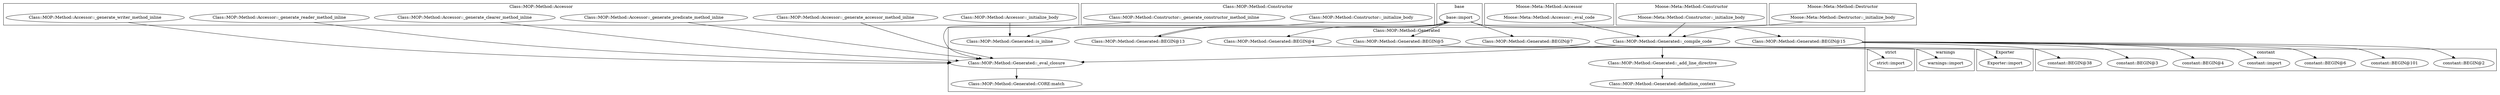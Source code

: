 digraph {
graph [overlap=false]
subgraph cluster_warnings {
	label="warnings";
	"warnings::import";
}
subgraph cluster_Moose_Meta_Method_Constructor {
	label="Moose::Meta::Method::Constructor";
	"Moose::Meta::Method::Constructor::_initialize_body";
}
subgraph cluster_Moose_Meta_Method_Destructor {
	label="Moose::Meta::Method::Destructor";
	"Moose::Meta::Method::Destructor::_initialize_body";
}
subgraph cluster_Class_MOP_Method_Accessor {
	label="Class::MOP::Method::Accessor";
	"Class::MOP::Method::Accessor::_generate_accessor_method_inline";
	"Class::MOP::Method::Accessor::_generate_writer_method_inline";
	"Class::MOP::Method::Accessor::_generate_reader_method_inline";
	"Class::MOP::Method::Accessor::_generate_clearer_method_inline";
	"Class::MOP::Method::Accessor::_initialize_body";
	"Class::MOP::Method::Accessor::_generate_predicate_method_inline";
}
subgraph cluster_base {
	label="base";
	"base::import";
}
subgraph cluster_Class_MOP_Method_Generated {
	label="Class::MOP::Method::Generated";
	"Class::MOP::Method::Generated::_eval_closure";
	"Class::MOP::Method::Generated::CORE:match";
	"Class::MOP::Method::Generated::BEGIN@5";
	"Class::MOP::Method::Generated::definition_context";
	"Class::MOP::Method::Generated::BEGIN@7";
	"Class::MOP::Method::Generated::BEGIN@15";
	"Class::MOP::Method::Generated::_compile_code";
	"Class::MOP::Method::Generated::BEGIN@13";
	"Class::MOP::Method::Generated::_add_line_directive";
	"Class::MOP::Method::Generated::is_inline";
	"Class::MOP::Method::Generated::BEGIN@4";
}
subgraph cluster_strict {
	label="strict";
	"strict::import";
}
subgraph cluster_Class_MOP_Method_Constructor {
	label="Class::MOP::Method::Constructor";
	"Class::MOP::Method::Constructor::_generate_constructor_method_inline";
	"Class::MOP::Method::Constructor::_initialize_body";
}
subgraph cluster_constant {
	label="constant";
	"constant::import";
	"constant::BEGIN@4";
	"constant::BEGIN@3";
	"constant::BEGIN@38";
	"constant::BEGIN@2";
	"constant::BEGIN@101";
	"constant::BEGIN@6";
}
subgraph cluster_Exporter {
	label="Exporter";
	"Exporter::import";
}
subgraph cluster_Moose_Meta_Method_Accessor {
	label="Moose::Meta::Method::Accessor";
	"Moose::Meta::Method::Accessor::_eval_code";
}
"Class::MOP::Method::Generated::BEGIN@7" -> "Exporter::import";
"Class::MOP::Method::Generated::BEGIN@15" -> "constant::BEGIN@38";
"Class::MOP::Method::Constructor::_initialize_body" -> "Class::MOP::Method::Generated::is_inline";
"Class::MOP::Method::Accessor::_initialize_body" -> "Class::MOP::Method::Generated::is_inline";
"Class::MOP::Method::Generated::BEGIN@15" -> "constant::BEGIN@101";
"base::import" -> "Class::MOP::Method::Generated::BEGIN@4";
"base::import" -> "Class::MOP::Method::Generated::BEGIN@5";
"base::import" -> "Class::MOP::Method::Generated::BEGIN@15";
"base::import" -> "Class::MOP::Method::Generated::BEGIN@13";
"Class::MOP::Method::Generated::BEGIN@15" -> "constant::BEGIN@2";
"Class::MOP::Method::Generated::BEGIN@15" -> "constant::BEGIN@4";
"Class::MOP::Method::Generated::BEGIN@15" -> "constant::BEGIN@6";
"Class::MOP::Method::Generated::BEGIN@15" -> "constant::import";
"Class::MOP::Method::Generated::BEGIN@13" -> "base::import";
"Class::MOP::Method::Generated::_eval_closure" -> "Class::MOP::Method::Generated::CORE:match";
"Class::MOP::Method::Generated::BEGIN@5" -> "warnings::import";
"Class::MOP::Method::Constructor::_generate_constructor_method_inline" -> "Class::MOP::Method::Generated::_eval_closure";
"Class::MOP::Method::Accessor::_generate_accessor_method_inline" -> "Class::MOP::Method::Generated::_eval_closure";
"Class::MOP::Method::Accessor::_generate_writer_method_inline" -> "Class::MOP::Method::Generated::_eval_closure";
"Class::MOP::Method::Generated::_compile_code" -> "Class::MOP::Method::Generated::_eval_closure";
"Class::MOP::Method::Accessor::_generate_reader_method_inline" -> "Class::MOP::Method::Generated::_eval_closure";
"Class::MOP::Method::Accessor::_generate_clearer_method_inline" -> "Class::MOP::Method::Generated::_eval_closure";
"Class::MOP::Method::Accessor::_generate_predicate_method_inline" -> "Class::MOP::Method::Generated::_eval_closure";
"Class::MOP::Method::Generated::_compile_code" -> "Class::MOP::Method::Generated::_add_line_directive";
"Moose::Meta::Method::Constructor::_initialize_body" -> "Class::MOP::Method::Generated::_compile_code";
"Moose::Meta::Method::Destructor::_initialize_body" -> "Class::MOP::Method::Generated::_compile_code";
"Moose::Meta::Method::Accessor::_eval_code" -> "Class::MOP::Method::Generated::_compile_code";
"base::import" -> "Class::MOP::Method::Generated::BEGIN@7";
"Class::MOP::Method::Generated::BEGIN@15" -> "constant::BEGIN@3";
"Class::MOP::Method::Generated::_add_line_directive" -> "Class::MOP::Method::Generated::definition_context";
"Class::MOP::Method::Generated::BEGIN@4" -> "strict::import";
}
